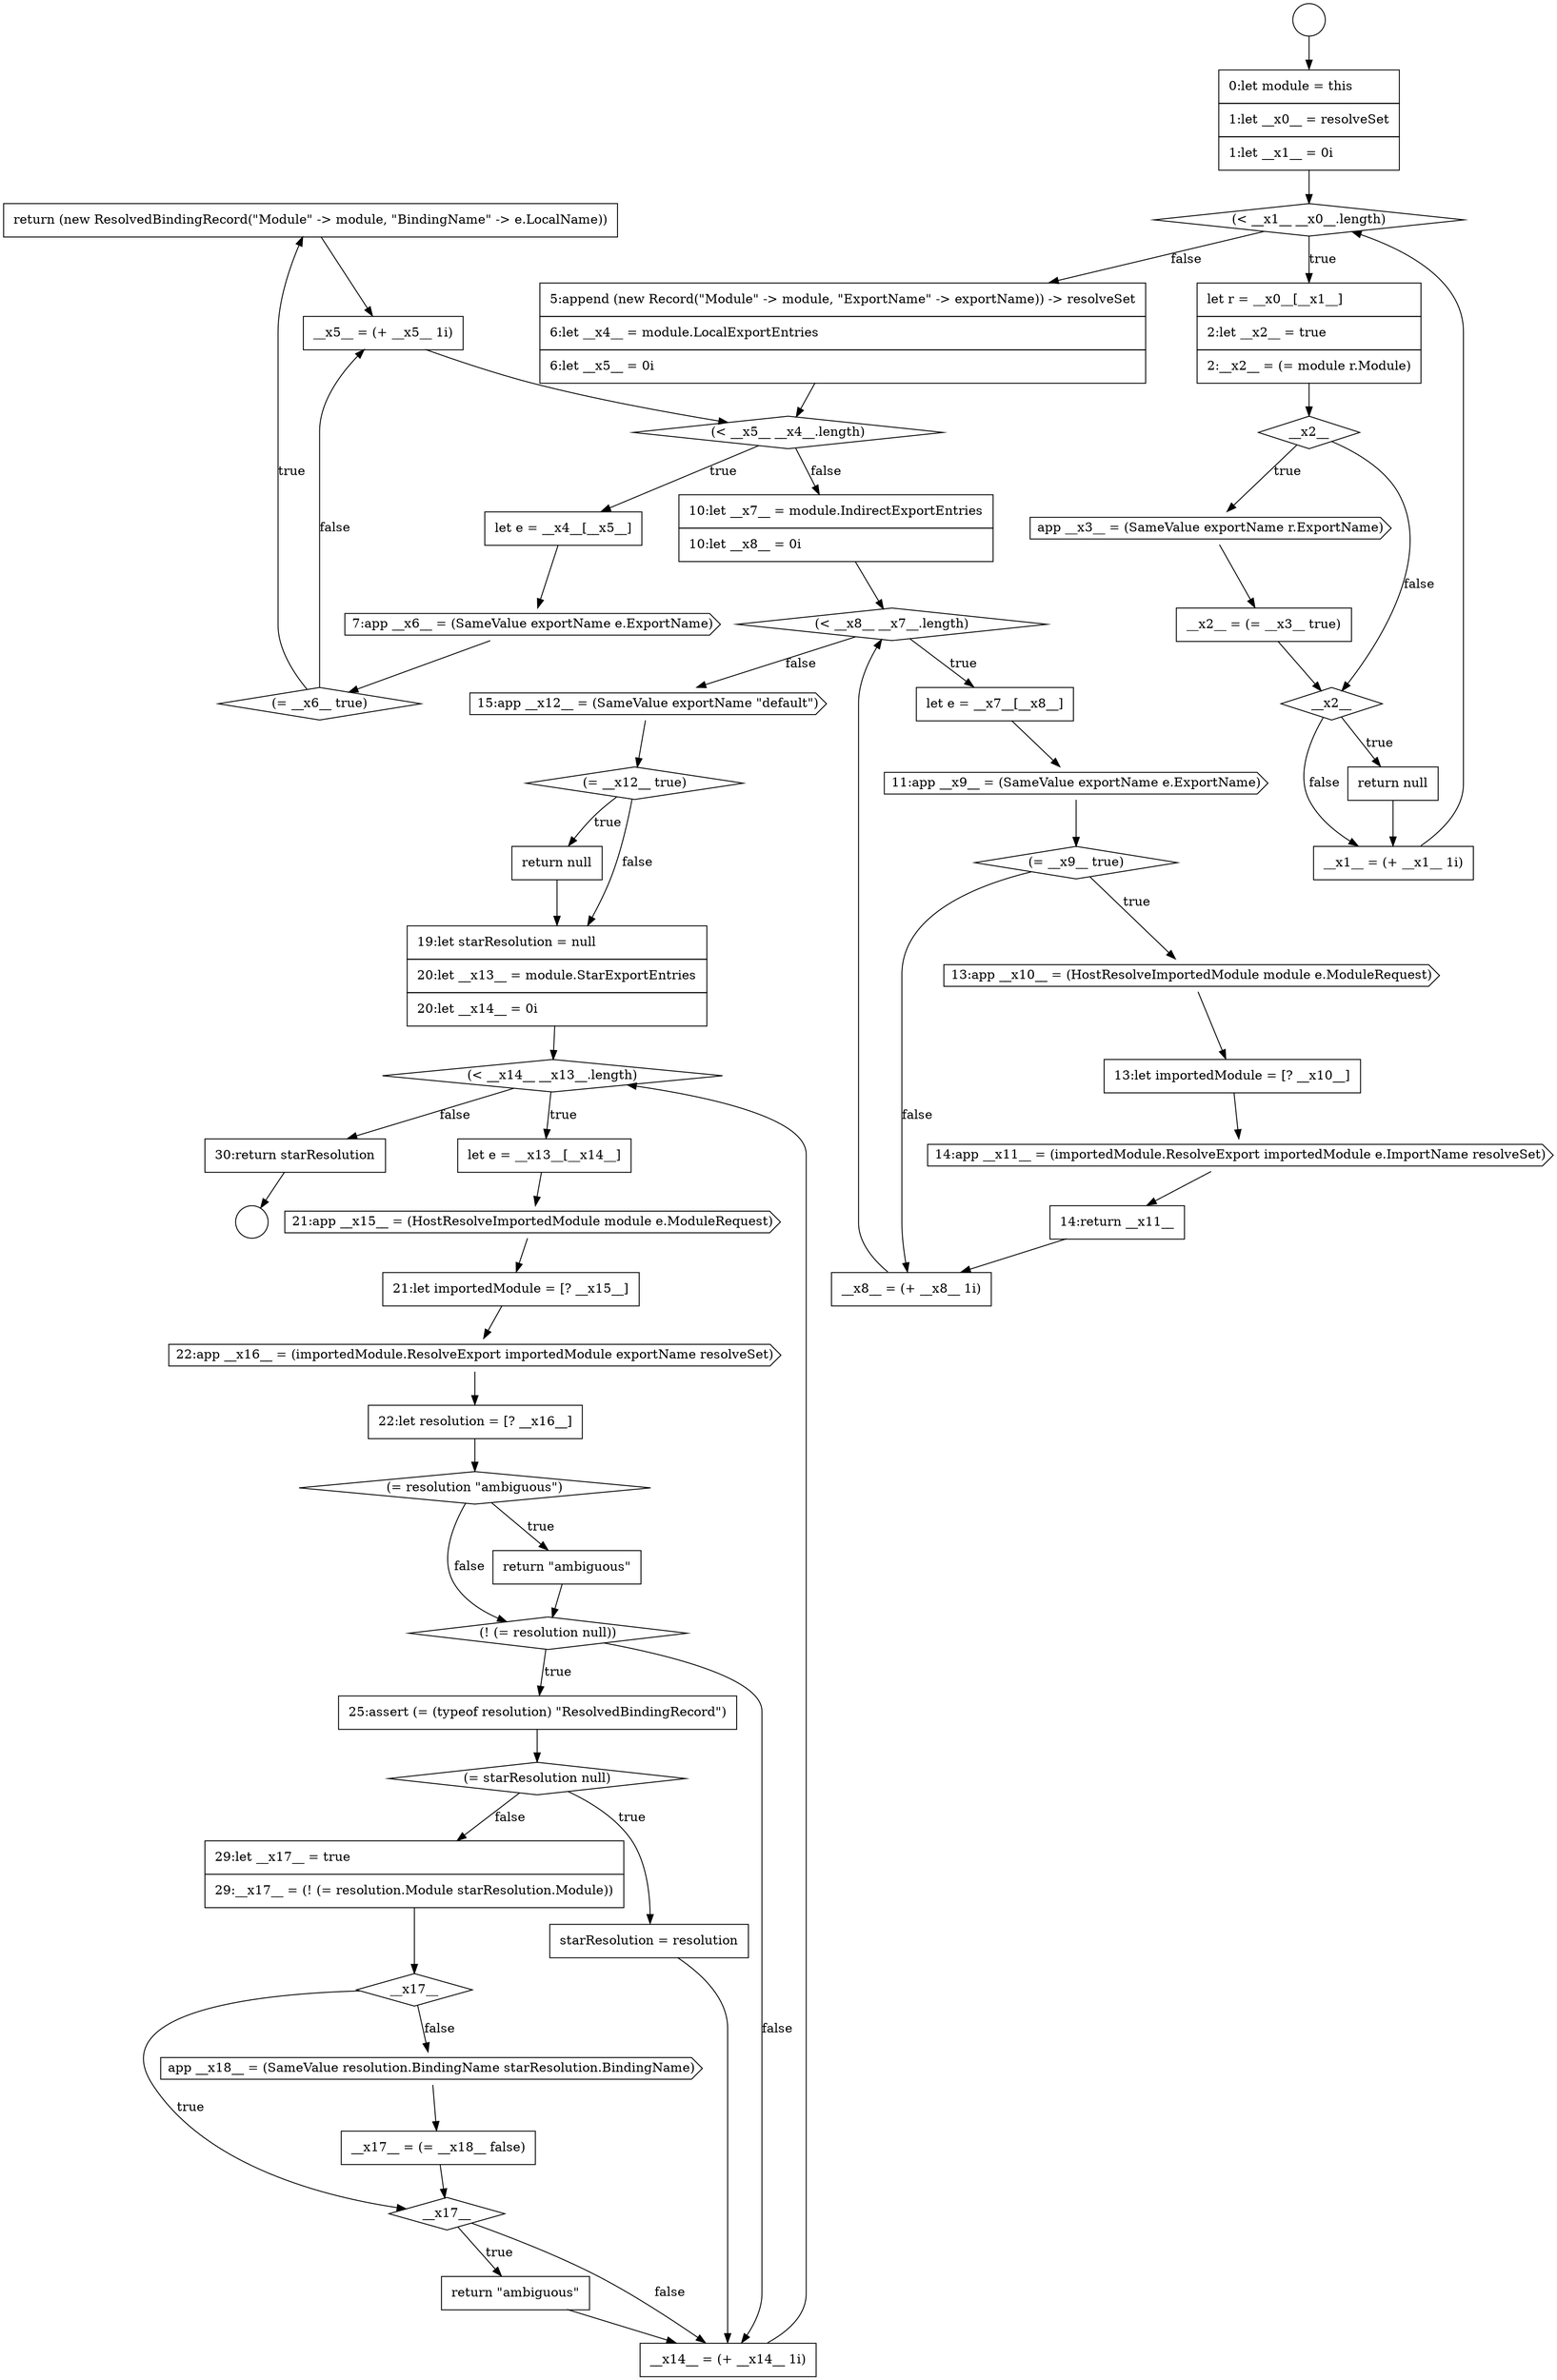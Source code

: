 digraph {
  node10229 [shape=none, margin=0, label=<<font color="black">
    <table border="0" cellborder="1" cellspacing="0" cellpadding="10">
      <tr><td align="left">return (new ResolvedBindingRecord(&quot;Module&quot; -&gt; module, &quot;BindingName&quot; -&gt; e.LocalName))</td></tr>
    </table>
  </font>> color="black" fillcolor="white" style=filled]
  node10239 [shape=none, margin=0, label=<<font color="black">
    <table border="0" cellborder="1" cellspacing="0" cellpadding="10">
      <tr><td align="left">14:return __x11__</td></tr>
    </table>
  </font>> color="black" fillcolor="white" style=filled]
  node10217 [shape=none, margin=0, label=<<font color="black">
    <table border="0" cellborder="1" cellspacing="0" cellpadding="10">
      <tr><td align="left">let r = __x0__[__x1__]</td></tr>
      <tr><td align="left">2:let __x2__ = true</td></tr>
      <tr><td align="left">2:__x2__ = (= module r.Module)</td></tr>
    </table>
  </font>> color="black" fillcolor="white" style=filled]
  node10227 [shape=cds, label=<<font color="black">7:app __x6__ = (SameValue exportName e.ExportName)</font>> color="black" fillcolor="white" style=filled]
  node10236 [shape=cds, label=<<font color="black">13:app __x10__ = (HostResolveImportedModule module e.ModuleRequest)</font>> color="black" fillcolor="white" style=filled]
  node10218 [shape=diamond, label=<<font color="black">__x2__</font>> color="black" fillcolor="white" style=filled]
  node10250 [shape=none, margin=0, label=<<font color="black">
    <table border="0" cellborder="1" cellspacing="0" cellpadding="10">
      <tr><td align="left">22:let resolution = [? __x16__]</td></tr>
    </table>
  </font>> color="black" fillcolor="white" style=filled]
  node10255 [shape=diamond, label=<<font color="black">(= starResolution null)</font>> color="black" fillcolor="white" style=filled]
  node10245 [shape=diamond, label=<<font color="black">(&lt; __x14__ __x13__.length)</font>> color="black" fillcolor="white" style=filled]
  node10259 [shape=cds, label=<<font color="black">app __x18__ = (SameValue resolution.BindingName starResolution.BindingName)</font>> color="black" fillcolor="white" style=filled]
  node10213 [shape=circle label=" " color="black" fillcolor="white" style=filled]
  node10234 [shape=cds, label=<<font color="black">11:app __x9__ = (SameValue exportName e.ExportName)</font>> color="black" fillcolor="white" style=filled]
  node10262 [shape=none, margin=0, label=<<font color="black">
    <table border="0" cellborder="1" cellspacing="0" cellpadding="10">
      <tr><td align="left">return &quot;ambiguous&quot;</td></tr>
    </table>
  </font>> color="black" fillcolor="white" style=filled]
  node10244 [shape=none, margin=0, label=<<font color="black">
    <table border="0" cellborder="1" cellspacing="0" cellpadding="10">
      <tr><td align="left">19:let starResolution = null</td></tr>
      <tr><td align="left">20:let __x13__ = module.StarExportEntries</td></tr>
      <tr><td align="left">20:let __x14__ = 0i</td></tr>
    </table>
  </font>> color="black" fillcolor="white" style=filled]
  node10230 [shape=none, margin=0, label=<<font color="black">
    <table border="0" cellborder="1" cellspacing="0" cellpadding="10">
      <tr><td align="left">__x5__ = (+ __x5__ 1i)</td></tr>
    </table>
  </font>> color="black" fillcolor="white" style=filled]
  node10248 [shape=none, margin=0, label=<<font color="black">
    <table border="0" cellborder="1" cellspacing="0" cellpadding="10">
      <tr><td align="left">21:let importedModule = [? __x15__]</td></tr>
    </table>
  </font>> color="black" fillcolor="white" style=filled]
  node10251 [shape=diamond, label=<<font color="black">(= resolution &quot;ambiguous&quot;)</font>> color="black" fillcolor="white" style=filled]
  node10221 [shape=diamond, label=<<font color="black">__x2__</font>> color="black" fillcolor="white" style=filled]
  node10238 [shape=cds, label=<<font color="black">14:app __x11__ = (importedModule.ResolveExport importedModule e.ImportName resolveSet)</font>> color="black" fillcolor="white" style=filled]
  node10233 [shape=none, margin=0, label=<<font color="black">
    <table border="0" cellborder="1" cellspacing="0" cellpadding="10">
      <tr><td align="left">let e = __x7__[__x8__]</td></tr>
    </table>
  </font>> color="black" fillcolor="white" style=filled]
  node10256 [shape=none, margin=0, label=<<font color="black">
    <table border="0" cellborder="1" cellspacing="0" cellpadding="10">
      <tr><td align="left">starResolution = resolution</td></tr>
    </table>
  </font>> color="black" fillcolor="white" style=filled]
  node10216 [shape=diamond, label=<<font color="black">(&lt; __x1__ __x0__.length)</font>> color="black" fillcolor="white" style=filled]
  node10243 [shape=none, margin=0, label=<<font color="black">
    <table border="0" cellborder="1" cellspacing="0" cellpadding="10">
      <tr><td align="left">return null</td></tr>
    </table>
  </font>> color="black" fillcolor="white" style=filled]
  node10258 [shape=diamond, label=<<font color="black">__x17__</font>> color="black" fillcolor="white" style=filled]
  node10263 [shape=none, margin=0, label=<<font color="black">
    <table border="0" cellborder="1" cellspacing="0" cellpadding="10">
      <tr><td align="left">__x14__ = (+ __x14__ 1i)</td></tr>
    </table>
  </font>> color="black" fillcolor="white" style=filled]
  node10247 [shape=cds, label=<<font color="black">21:app __x15__ = (HostResolveImportedModule module e.ModuleRequest)</font>> color="black" fillcolor="white" style=filled]
  node10235 [shape=diamond, label=<<font color="black">(= __x9__ true)</font>> color="black" fillcolor="white" style=filled]
  node10222 [shape=none, margin=0, label=<<font color="black">
    <table border="0" cellborder="1" cellspacing="0" cellpadding="10">
      <tr><td align="left">return null</td></tr>
    </table>
  </font>> color="black" fillcolor="white" style=filled]
  node10252 [shape=none, margin=0, label=<<font color="black">
    <table border="0" cellborder="1" cellspacing="0" cellpadding="10">
      <tr><td align="left">return &quot;ambiguous&quot;</td></tr>
    </table>
  </font>> color="black" fillcolor="white" style=filled]
  node10232 [shape=diamond, label=<<font color="black">(&lt; __x8__ __x7__.length)</font>> color="black" fillcolor="white" style=filled]
  node10242 [shape=diamond, label=<<font color="black">(= __x12__ true)</font>> color="black" fillcolor="white" style=filled]
  node10257 [shape=none, margin=0, label=<<font color="black">
    <table border="0" cellborder="1" cellspacing="0" cellpadding="10">
      <tr><td align="left">29:let __x17__ = true</td></tr>
      <tr><td align="left">29:__x17__ = (! (= resolution.Module starResolution.Module))</td></tr>
    </table>
  </font>> color="black" fillcolor="white" style=filled]
  node10215 [shape=none, margin=0, label=<<font color="black">
    <table border="0" cellborder="1" cellspacing="0" cellpadding="10">
      <tr><td align="left">0:let module = this</td></tr>
      <tr><td align="left">1:let __x0__ = resolveSet</td></tr>
      <tr><td align="left">1:let __x1__ = 0i</td></tr>
    </table>
  </font>> color="black" fillcolor="white" style=filled]
  node10253 [shape=diamond, label=<<font color="black">(! (= resolution null))</font>> color="black" fillcolor="white" style=filled]
  node10219 [shape=cds, label=<<font color="black">app __x3__ = (SameValue exportName r.ExportName)</font>> color="black" fillcolor="white" style=filled]
  node10240 [shape=none, margin=0, label=<<font color="black">
    <table border="0" cellborder="1" cellspacing="0" cellpadding="10">
      <tr><td align="left">__x8__ = (+ __x8__ 1i)</td></tr>
    </table>
  </font>> color="black" fillcolor="white" style=filled]
  node10264 [shape=none, margin=0, label=<<font color="black">
    <table border="0" cellborder="1" cellspacing="0" cellpadding="10">
      <tr><td align="left">30:return starResolution</td></tr>
    </table>
  </font>> color="black" fillcolor="white" style=filled]
  node10226 [shape=none, margin=0, label=<<font color="black">
    <table border="0" cellborder="1" cellspacing="0" cellpadding="10">
      <tr><td align="left">let e = __x4__[__x5__]</td></tr>
    </table>
  </font>> color="black" fillcolor="white" style=filled]
  node10223 [shape=none, margin=0, label=<<font color="black">
    <table border="0" cellborder="1" cellspacing="0" cellpadding="10">
      <tr><td align="left">__x1__ = (+ __x1__ 1i)</td></tr>
    </table>
  </font>> color="black" fillcolor="white" style=filled]
  node10249 [shape=cds, label=<<font color="black">22:app __x16__ = (importedModule.ResolveExport importedModule exportName resolveSet)</font>> color="black" fillcolor="white" style=filled]
  node10246 [shape=none, margin=0, label=<<font color="black">
    <table border="0" cellborder="1" cellspacing="0" cellpadding="10">
      <tr><td align="left">let e = __x13__[__x14__]</td></tr>
    </table>
  </font>> color="black" fillcolor="white" style=filled]
  node10228 [shape=diamond, label=<<font color="black">(= __x6__ true)</font>> color="black" fillcolor="white" style=filled]
  node10260 [shape=none, margin=0, label=<<font color="black">
    <table border="0" cellborder="1" cellspacing="0" cellpadding="10">
      <tr><td align="left">__x17__ = (= __x18__ false)</td></tr>
    </table>
  </font>> color="black" fillcolor="white" style=filled]
  node10231 [shape=none, margin=0, label=<<font color="black">
    <table border="0" cellborder="1" cellspacing="0" cellpadding="10">
      <tr><td align="left">10:let __x7__ = module.IndirectExportEntries</td></tr>
      <tr><td align="left">10:let __x8__ = 0i</td></tr>
    </table>
  </font>> color="black" fillcolor="white" style=filled]
  node10214 [shape=circle label=" " color="black" fillcolor="white" style=filled]
  node10261 [shape=diamond, label=<<font color="black">__x17__</font>> color="black" fillcolor="white" style=filled]
  node10241 [shape=cds, label=<<font color="black">15:app __x12__ = (SameValue exportName &quot;default&quot;)</font>> color="black" fillcolor="white" style=filled]
  node10220 [shape=none, margin=0, label=<<font color="black">
    <table border="0" cellborder="1" cellspacing="0" cellpadding="10">
      <tr><td align="left">__x2__ = (= __x3__ true)</td></tr>
    </table>
  </font>> color="black" fillcolor="white" style=filled]
  node10225 [shape=diamond, label=<<font color="black">(&lt; __x5__ __x4__.length)</font>> color="black" fillcolor="white" style=filled]
  node10254 [shape=none, margin=0, label=<<font color="black">
    <table border="0" cellborder="1" cellspacing="0" cellpadding="10">
      <tr><td align="left">25:assert (= (typeof resolution) &quot;ResolvedBindingRecord&quot;)</td></tr>
    </table>
  </font>> color="black" fillcolor="white" style=filled]
  node10237 [shape=none, margin=0, label=<<font color="black">
    <table border="0" cellborder="1" cellspacing="0" cellpadding="10">
      <tr><td align="left">13:let importedModule = [? __x10__]</td></tr>
    </table>
  </font>> color="black" fillcolor="white" style=filled]
  node10224 [shape=none, margin=0, label=<<font color="black">
    <table border="0" cellborder="1" cellspacing="0" cellpadding="10">
      <tr><td align="left">5:append (new Record(&quot;Module&quot; -&gt; module, &quot;ExportName&quot; -&gt; exportName)) -&gt; resolveSet</td></tr>
      <tr><td align="left">6:let __x4__ = module.LocalExportEntries</td></tr>
      <tr><td align="left">6:let __x5__ = 0i</td></tr>
    </table>
  </font>> color="black" fillcolor="white" style=filled]
  node10220 -> node10221 [ color="black"]
  node10258 -> node10261 [label=<<font color="black">true</font>> color="black"]
  node10258 -> node10259 [label=<<font color="black">false</font>> color="black"]
  node10233 -> node10234 [ color="black"]
  node10217 -> node10218 [ color="black"]
  node10242 -> node10243 [label=<<font color="black">true</font>> color="black"]
  node10242 -> node10244 [label=<<font color="black">false</font>> color="black"]
  node10259 -> node10260 [ color="black"]
  node10262 -> node10263 [ color="black"]
  node10263 -> node10245 [ color="black"]
  node10239 -> node10240 [ color="black"]
  node10240 -> node10232 [ color="black"]
  node10245 -> node10246 [label=<<font color="black">true</font>> color="black"]
  node10245 -> node10264 [label=<<font color="black">false</font>> color="black"]
  node10247 -> node10248 [ color="black"]
  node10260 -> node10261 [ color="black"]
  node10250 -> node10251 [ color="black"]
  node10256 -> node10263 [ color="black"]
  node10264 -> node10214 [ color="black"]
  node10225 -> node10226 [label=<<font color="black">true</font>> color="black"]
  node10225 -> node10231 [label=<<font color="black">false</font>> color="black"]
  node10249 -> node10250 [ color="black"]
  node10231 -> node10232 [ color="black"]
  node10221 -> node10222 [label=<<font color="black">true</font>> color="black"]
  node10221 -> node10223 [label=<<font color="black">false</font>> color="black"]
  node10234 -> node10235 [ color="black"]
  node10251 -> node10252 [label=<<font color="black">true</font>> color="black"]
  node10251 -> node10253 [label=<<font color="black">false</font>> color="black"]
  node10241 -> node10242 [ color="black"]
  node10216 -> node10217 [label=<<font color="black">true</font>> color="black"]
  node10216 -> node10224 [label=<<font color="black">false</font>> color="black"]
  node10238 -> node10239 [ color="black"]
  node10246 -> node10247 [ color="black"]
  node10227 -> node10228 [ color="black"]
  node10223 -> node10216 [ color="black"]
  node10215 -> node10216 [ color="black"]
  node10254 -> node10255 [ color="black"]
  node10235 -> node10236 [label=<<font color="black">true</font>> color="black"]
  node10235 -> node10240 [label=<<font color="black">false</font>> color="black"]
  node10229 -> node10230 [ color="black"]
  node10257 -> node10258 [ color="black"]
  node10255 -> node10256 [label=<<font color="black">true</font>> color="black"]
  node10255 -> node10257 [label=<<font color="black">false</font>> color="black"]
  node10253 -> node10254 [label=<<font color="black">true</font>> color="black"]
  node10253 -> node10263 [label=<<font color="black">false</font>> color="black"]
  node10226 -> node10227 [ color="black"]
  node10248 -> node10249 [ color="black"]
  node10222 -> node10223 [ color="black"]
  node10230 -> node10225 [ color="black"]
  node10261 -> node10262 [label=<<font color="black">true</font>> color="black"]
  node10261 -> node10263 [label=<<font color="black">false</font>> color="black"]
  node10218 -> node10219 [label=<<font color="black">true</font>> color="black"]
  node10218 -> node10221 [label=<<font color="black">false</font>> color="black"]
  node10237 -> node10238 [ color="black"]
  node10236 -> node10237 [ color="black"]
  node10228 -> node10229 [label=<<font color="black">true</font>> color="black"]
  node10228 -> node10230 [label=<<font color="black">false</font>> color="black"]
  node10219 -> node10220 [ color="black"]
  node10232 -> node10233 [label=<<font color="black">true</font>> color="black"]
  node10232 -> node10241 [label=<<font color="black">false</font>> color="black"]
  node10252 -> node10253 [ color="black"]
  node10243 -> node10244 [ color="black"]
  node10244 -> node10245 [ color="black"]
  node10224 -> node10225 [ color="black"]
  node10213 -> node10215 [ color="black"]
}
